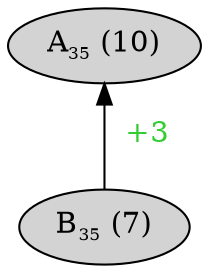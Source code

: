 digraph "CI1.C36_I46__func094__arslt_fcncb__CI1"{
rankdir="BT"
1 [label=<A<sub><font point-size="10">35</font></sub> (10)>, style="filled", fillcolor="lightgray"]
2 [label=<B<sub><font point-size="10">35</font></sub> (7)>, style="filled", fillcolor="lightgray"]
2 -> 1 [label=<  <font color="limegreen">+3</font>  >]
}
